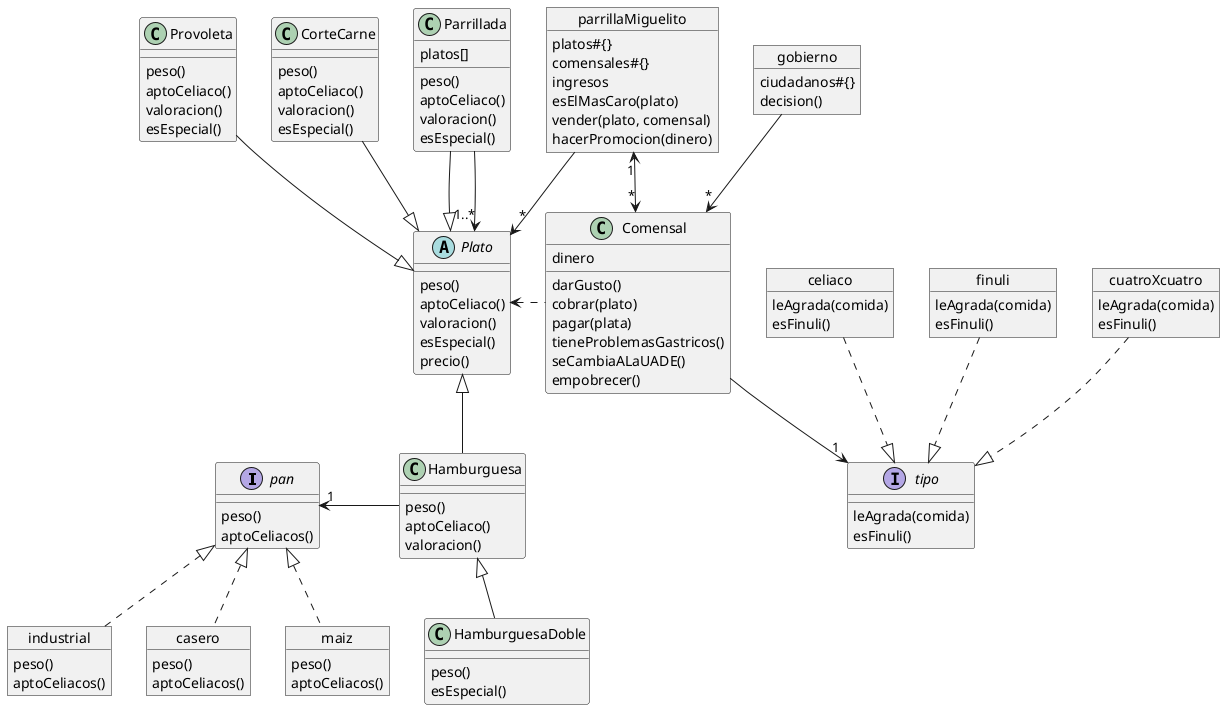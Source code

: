 @startuml miguelito
interface pan {
    peso()
    aptoCeliacos()
}

object industrial {
    peso()
    aptoCeliacos()
}

object casero {
    peso()
    aptoCeliacos()
}

object maiz {
    peso()
    aptoCeliacos()
}

industrial .up.|> pan
casero .up.|> pan
maiz .up.|> pan

abstract class Plato{
    peso()
    aptoCeliaco()
    valoracion()
    esEspecial()
    precio()
}

class Hamburguesa{
    peso()
    aptoCeliaco()
    valoracion()
}

Hamburguesa -up-|> Plato
Hamburguesa -left-> "1" pan

class Provoleta{
    peso()
    aptoCeliaco()
    valoracion()
    esEspecial()
} 

Provoleta --|> Plato

class HamburguesaDoble{
    peso()
    esEspecial()
}

HamburguesaDoble -up-|> Hamburguesa

class CorteCarne{
    peso()
    aptoCeliaco()
    valoracion()
    esEspecial()
}

CorteCarne --|> Plato

class Parrillada{
    platos[]
    peso()
    aptoCeliaco()
    valoracion()
    esEspecial()
}

Parrillada --|> Plato
Parrillada --> "1..*"Plato

class Comensal{
    dinero
    darGusto()
    cobrar(plato)
    pagar(plata)
    tieneProblemasGastricos()
    seCambiaALaUADE()
    empobrecer()
}

interface tipo{
    leAgrada(comida)
    esFinuli()
}

object celiaco{
    leAgrada(comida)
    esFinuli()
}

object finuli{
    leAgrada(comida)
    esFinuli()
}

object cuatroXcuatro{
    leAgrada(comida)
    esFinuli()
}

'Recibe plato en cobrar(plato) y en la leAgrada(comida)'
Comensal .left.> Plato 

Comensal --> "1" tipo

celiaco ..|> tipo
finuli ..|> tipo
cuatroXcuatro ..|> tipo

object parrillaMiguelito{
    platos#{}
    comensales#{}
    ingresos
    esElMasCaro(plato)
    vender(plato, comensal)
    hacerPromocion(dinero)
}

parrillaMiguelito --> "*" Plato
'El comensal tiene la referencia a la parrilla y la usa'
parrillaMiguelito "1" <--> "*" Comensal

'No pongo porque gana la asociación
'parrillaMiguelito ..> "*" Plato
'parrillaMiguelito ..> "*" Comensal

object gobierno{
    ciudadanos#{}
    decision()
}

gobierno --> "*" Comensal

@enduml